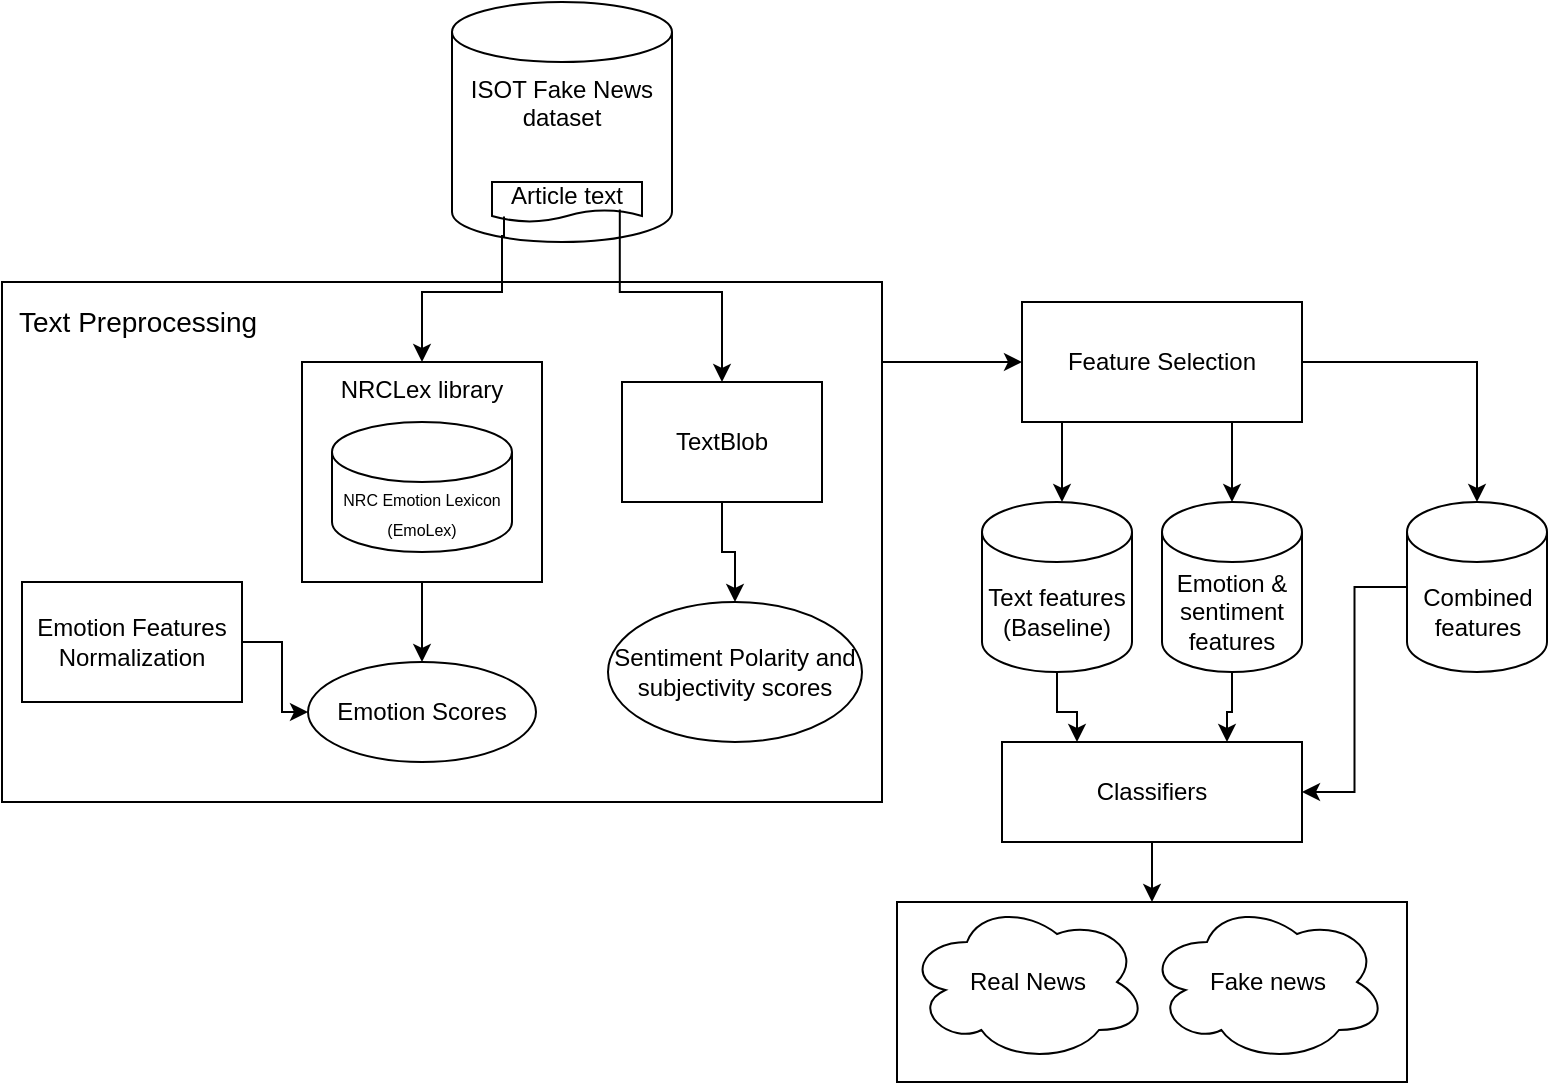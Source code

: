 <mxfile version="27.1.6">
  <diagram name="Page-1" id="VxQtLswMTg9YEFT8QfHb">
    <mxGraphModel dx="1426" dy="1801" grid="1" gridSize="10" guides="1" tooltips="1" connect="1" arrows="1" fold="1" page="1" pageScale="1" pageWidth="850" pageHeight="1100" math="0" shadow="0" adaptiveColors="auto">
      <root>
        <mxCell id="0" />
        <mxCell id="1" parent="0" />
        <mxCell id="gc1IaPbojfnXmt3LPGag-60" style="edgeStyle=orthogonalEdgeStyle;rounded=0;orthogonalLoop=1;jettySize=auto;html=1;" edge="1" parent="1" source="gc1IaPbojfnXmt3LPGag-56" target="gc1IaPbojfnXmt3LPGag-61">
          <mxGeometry relative="1" as="geometry">
            <mxPoint x="270" y="320" as="targetPoint" />
            <Array as="points">
              <mxPoint x="510" y="40" />
              <mxPoint x="510" y="40" />
            </Array>
          </mxGeometry>
        </mxCell>
        <mxCell id="gc1IaPbojfnXmt3LPGag-56" value="" style="rounded=0;whiteSpace=wrap;html=1;" vertex="1" parent="1">
          <mxGeometry x="50" width="440" height="260" as="geometry" />
        </mxCell>
        <mxCell id="gc1IaPbojfnXmt3LPGag-6" value="" style="group" vertex="1" connectable="0" parent="1">
          <mxGeometry x="275" y="-140" width="115" height="140" as="geometry" />
        </mxCell>
        <mxCell id="gc1IaPbojfnXmt3LPGag-1" value="ISOT Fake News dataset" style="shape=cylinder3;whiteSpace=wrap;html=1;boundedLbl=1;backgroundOutline=1;size=15;verticalAlign=top;" vertex="1" parent="gc1IaPbojfnXmt3LPGag-6">
          <mxGeometry width="110" height="120" as="geometry" />
        </mxCell>
        <mxCell id="gc1IaPbojfnXmt3LPGag-74" value="Article text" style="shape=document;whiteSpace=wrap;html=1;boundedLbl=1;" vertex="1" parent="gc1IaPbojfnXmt3LPGag-6">
          <mxGeometry x="20" y="90" width="75" height="20" as="geometry" />
        </mxCell>
        <mxCell id="gc1IaPbojfnXmt3LPGag-22" style="edgeStyle=orthogonalEdgeStyle;rounded=0;orthogonalLoop=1;jettySize=auto;html=1;entryX=0.5;entryY=0;entryDx=0;entryDy=0;exitX=0.08;exitY=0.861;exitDx=0;exitDy=0;exitPerimeter=0;" edge="1" parent="1" source="gc1IaPbojfnXmt3LPGag-74" target="gc1IaPbojfnXmt3LPGag-10">
          <mxGeometry relative="1" as="geometry">
            <mxPoint x="300" y="-20" as="sourcePoint" />
            <mxPoint x="320" y="10" as="targetPoint" />
            <Array as="points">
              <mxPoint x="300" y="-23" />
              <mxPoint x="300" y="5" />
              <mxPoint x="260" y="5" />
            </Array>
          </mxGeometry>
        </mxCell>
        <mxCell id="gc1IaPbojfnXmt3LPGag-59" style="edgeStyle=orthogonalEdgeStyle;rounded=0;orthogonalLoop=1;jettySize=auto;html=1;entryX=0;entryY=0.5;entryDx=0;entryDy=0;" edge="1" parent="1" source="gc1IaPbojfnXmt3LPGag-27" target="gc1IaPbojfnXmt3LPGag-52">
          <mxGeometry relative="1" as="geometry" />
        </mxCell>
        <mxCell id="gc1IaPbojfnXmt3LPGag-27" value="Emotion Features Normalization" style="text;html=1;align=center;verticalAlign=middle;whiteSpace=wrap;rounded=0;fillColor=none;strokeColor=default;" vertex="1" parent="1">
          <mxGeometry x="60" y="150" width="110" height="60" as="geometry" />
        </mxCell>
        <mxCell id="gc1IaPbojfnXmt3LPGag-13" value="Text Preprocessing&amp;nbsp;" style="text;html=1;align=center;verticalAlign=middle;whiteSpace=wrap;rounded=0;strokeColor=none;fontSize=14;" vertex="1" parent="1">
          <mxGeometry x="50" width="140" height="40" as="geometry" />
        </mxCell>
        <mxCell id="gc1IaPbojfnXmt3LPGag-15" value="" style="group" vertex="1" connectable="0" parent="1">
          <mxGeometry x="200" y="40" width="120" height="120" as="geometry" />
        </mxCell>
        <mxCell id="gc1IaPbojfnXmt3LPGag-10" value="NRCLex library" style="rounded=0;whiteSpace=wrap;html=1;verticalAlign=top;" vertex="1" parent="gc1IaPbojfnXmt3LPGag-15">
          <mxGeometry width="120" height="110" as="geometry" />
        </mxCell>
        <mxCell id="gc1IaPbojfnXmt3LPGag-5" value="" style="group" vertex="1" connectable="0" parent="gc1IaPbojfnXmt3LPGag-15">
          <mxGeometry x="15" y="30" width="90" height="65" as="geometry" />
        </mxCell>
        <mxCell id="gc1IaPbojfnXmt3LPGag-3" value="&lt;span style=&quot;font-size: 8px;&quot;&gt;NRC Emotion Lexicon (EmoLex)&lt;/span&gt;" style="shape=cylinder3;whiteSpace=wrap;html=1;boundedLbl=1;backgroundOutline=1;size=15;" vertex="1" parent="gc1IaPbojfnXmt3LPGag-5">
          <mxGeometry width="90" height="65" as="geometry" />
        </mxCell>
        <mxCell id="gc1IaPbojfnXmt3LPGag-49" value="" style="group" vertex="1" connectable="0" parent="1">
          <mxGeometry x="360" y="50" width="100" height="60" as="geometry" />
        </mxCell>
        <mxCell id="gc1IaPbojfnXmt3LPGag-16" value="TextBlob" style="rounded=0;whiteSpace=wrap;html=1;" vertex="1" parent="gc1IaPbojfnXmt3LPGag-49">
          <mxGeometry width="100" height="60" as="geometry" />
        </mxCell>
        <mxCell id="gc1IaPbojfnXmt3LPGag-51" style="edgeStyle=orthogonalEdgeStyle;rounded=0;orthogonalLoop=1;jettySize=auto;html=1;entryX=0.5;entryY=0;entryDx=0;entryDy=0;exitX=0.852;exitY=0.686;exitDx=0;exitDy=0;exitPerimeter=0;" edge="1" parent="1" source="gc1IaPbojfnXmt3LPGag-74" target="gc1IaPbojfnXmt3LPGag-16">
          <mxGeometry relative="1" as="geometry">
            <mxPoint x="360" y="-20" as="sourcePoint" />
            <Array as="points">
              <mxPoint x="359" y="5" />
              <mxPoint x="410" y="5" />
            </Array>
          </mxGeometry>
        </mxCell>
        <mxCell id="gc1IaPbojfnXmt3LPGag-52" value="Emotion Scores" style="ellipse;whiteSpace=wrap;html=1;" vertex="1" parent="1">
          <mxGeometry x="203" y="190" width="114" height="50" as="geometry" />
        </mxCell>
        <mxCell id="gc1IaPbojfnXmt3LPGag-53" value="Sentiment Polarity and subjectivity scores" style="ellipse;whiteSpace=wrap;html=1;" vertex="1" parent="1">
          <mxGeometry x="353" y="160" width="127" height="70" as="geometry" />
        </mxCell>
        <mxCell id="gc1IaPbojfnXmt3LPGag-54" style="edgeStyle=orthogonalEdgeStyle;rounded=0;orthogonalLoop=1;jettySize=auto;html=1;exitX=0.5;exitY=1;exitDx=0;exitDy=0;entryX=0.5;entryY=0;entryDx=0;entryDy=0;" edge="1" parent="1" source="gc1IaPbojfnXmt3LPGag-16" target="gc1IaPbojfnXmt3LPGag-53">
          <mxGeometry relative="1" as="geometry" />
        </mxCell>
        <mxCell id="gc1IaPbojfnXmt3LPGag-55" style="edgeStyle=orthogonalEdgeStyle;rounded=0;orthogonalLoop=1;jettySize=auto;html=1;exitX=0.5;exitY=1;exitDx=0;exitDy=0;entryX=0.5;entryY=0;entryDx=0;entryDy=0;" edge="1" parent="1" source="gc1IaPbojfnXmt3LPGag-10" target="gc1IaPbojfnXmt3LPGag-52">
          <mxGeometry relative="1" as="geometry" />
        </mxCell>
        <mxCell id="gc1IaPbojfnXmt3LPGag-77" style="edgeStyle=orthogonalEdgeStyle;rounded=0;orthogonalLoop=1;jettySize=auto;html=1;exitX=0.25;exitY=1;exitDx=0;exitDy=0;" edge="1" parent="1" source="gc1IaPbojfnXmt3LPGag-61" target="gc1IaPbojfnXmt3LPGag-66">
          <mxGeometry relative="1" as="geometry">
            <Array as="points">
              <mxPoint x="580" y="70" />
            </Array>
          </mxGeometry>
        </mxCell>
        <mxCell id="gc1IaPbojfnXmt3LPGag-61" value="Feature Selection" style="text;html=1;align=center;verticalAlign=middle;whiteSpace=wrap;rounded=0;strokeColor=default;" vertex="1" parent="1">
          <mxGeometry x="560" y="10" width="140" height="60" as="geometry" />
        </mxCell>
        <mxCell id="gc1IaPbojfnXmt3LPGag-80" style="edgeStyle=orthogonalEdgeStyle;rounded=0;orthogonalLoop=1;jettySize=auto;html=1;entryX=0.25;entryY=0;entryDx=0;entryDy=0;" edge="1" parent="1" source="gc1IaPbojfnXmt3LPGag-66" target="gc1IaPbojfnXmt3LPGag-81">
          <mxGeometry relative="1" as="geometry">
            <mxPoint x="590.01" y="210" as="sourcePoint" />
            <mxPoint x="597.51" y="255" as="targetPoint" />
          </mxGeometry>
        </mxCell>
        <mxCell id="gc1IaPbojfnXmt3LPGag-66" value="Text features&lt;div&gt;(Baseline)&lt;/div&gt;" style="shape=cylinder3;whiteSpace=wrap;html=1;boundedLbl=1;backgroundOutline=1;size=15;" vertex="1" parent="1">
          <mxGeometry x="540" y="110" width="75" height="85" as="geometry" />
        </mxCell>
        <mxCell id="gc1IaPbojfnXmt3LPGag-82" style="edgeStyle=orthogonalEdgeStyle;rounded=0;orthogonalLoop=1;jettySize=auto;html=1;entryX=0.75;entryY=0;entryDx=0;entryDy=0;" edge="1" parent="1" source="gc1IaPbojfnXmt3LPGag-68" target="gc1IaPbojfnXmt3LPGag-81">
          <mxGeometry relative="1" as="geometry" />
        </mxCell>
        <mxCell id="gc1IaPbojfnXmt3LPGag-68" value="Emotion &amp;amp; sentiment features" style="shape=cylinder3;whiteSpace=wrap;html=1;boundedLbl=1;backgroundOutline=1;size=15;" vertex="1" parent="1">
          <mxGeometry x="630" y="110" width="70" height="85" as="geometry" />
        </mxCell>
        <mxCell id="gc1IaPbojfnXmt3LPGag-73" value="" style="group" vertex="1" connectable="0" parent="1">
          <mxGeometry x="497.5" y="310" width="255" height="90" as="geometry" />
        </mxCell>
        <mxCell id="gc1IaPbojfnXmt3LPGag-69" value="" style="text;html=1;align=center;verticalAlign=middle;whiteSpace=wrap;rounded=0;strokeColor=default;" vertex="1" parent="gc1IaPbojfnXmt3LPGag-73">
          <mxGeometry width="255" height="90" as="geometry" />
        </mxCell>
        <mxCell id="gc1IaPbojfnXmt3LPGag-70" value="Fake news" style="ellipse;shape=cloud;whiteSpace=wrap;html=1;" vertex="1" parent="gc1IaPbojfnXmt3LPGag-73">
          <mxGeometry x="125" width="120" height="80" as="geometry" />
        </mxCell>
        <mxCell id="gc1IaPbojfnXmt3LPGag-71" value="Real News" style="ellipse;shape=cloud;whiteSpace=wrap;html=1;" vertex="1" parent="gc1IaPbojfnXmt3LPGag-73">
          <mxGeometry x="5" width="120" height="80" as="geometry" />
        </mxCell>
        <mxCell id="gc1IaPbojfnXmt3LPGag-78" style="edgeStyle=orthogonalEdgeStyle;rounded=0;orthogonalLoop=1;jettySize=auto;html=1;exitX=0.75;exitY=1;exitDx=0;exitDy=0;entryX=0.5;entryY=0;entryDx=0;entryDy=0;entryPerimeter=0;" edge="1" parent="1" source="gc1IaPbojfnXmt3LPGag-61" target="gc1IaPbojfnXmt3LPGag-68">
          <mxGeometry relative="1" as="geometry" />
        </mxCell>
        <mxCell id="gc1IaPbojfnXmt3LPGag-83" style="edgeStyle=orthogonalEdgeStyle;rounded=0;orthogonalLoop=1;jettySize=auto;html=1;exitX=0.5;exitY=1;exitDx=0;exitDy=0;" edge="1" parent="1" source="gc1IaPbojfnXmt3LPGag-81" target="gc1IaPbojfnXmt3LPGag-69">
          <mxGeometry relative="1" as="geometry" />
        </mxCell>
        <mxCell id="gc1IaPbojfnXmt3LPGag-81" value="Classifiers" style="rounded=0;whiteSpace=wrap;html=1;" vertex="1" parent="1">
          <mxGeometry x="550" y="230" width="150" height="50" as="geometry" />
        </mxCell>
        <mxCell id="gc1IaPbojfnXmt3LPGag-86" style="edgeStyle=orthogonalEdgeStyle;rounded=0;orthogonalLoop=1;jettySize=auto;html=1;entryX=1;entryY=0.5;entryDx=0;entryDy=0;" edge="1" parent="1" source="gc1IaPbojfnXmt3LPGag-84" target="gc1IaPbojfnXmt3LPGag-81">
          <mxGeometry relative="1" as="geometry" />
        </mxCell>
        <mxCell id="gc1IaPbojfnXmt3LPGag-84" value="Combined features" style="shape=cylinder3;whiteSpace=wrap;html=1;boundedLbl=1;backgroundOutline=1;size=15;" vertex="1" parent="1">
          <mxGeometry x="752.5" y="110" width="70" height="85" as="geometry" />
        </mxCell>
        <mxCell id="gc1IaPbojfnXmt3LPGag-85" style="edgeStyle=orthogonalEdgeStyle;rounded=0;orthogonalLoop=1;jettySize=auto;html=1;exitX=1;exitY=0.5;exitDx=0;exitDy=0;entryX=0.5;entryY=0;entryDx=0;entryDy=0;entryPerimeter=0;" edge="1" parent="1" source="gc1IaPbojfnXmt3LPGag-61" target="gc1IaPbojfnXmt3LPGag-84">
          <mxGeometry relative="1" as="geometry" />
        </mxCell>
      </root>
    </mxGraphModel>
  </diagram>
</mxfile>
